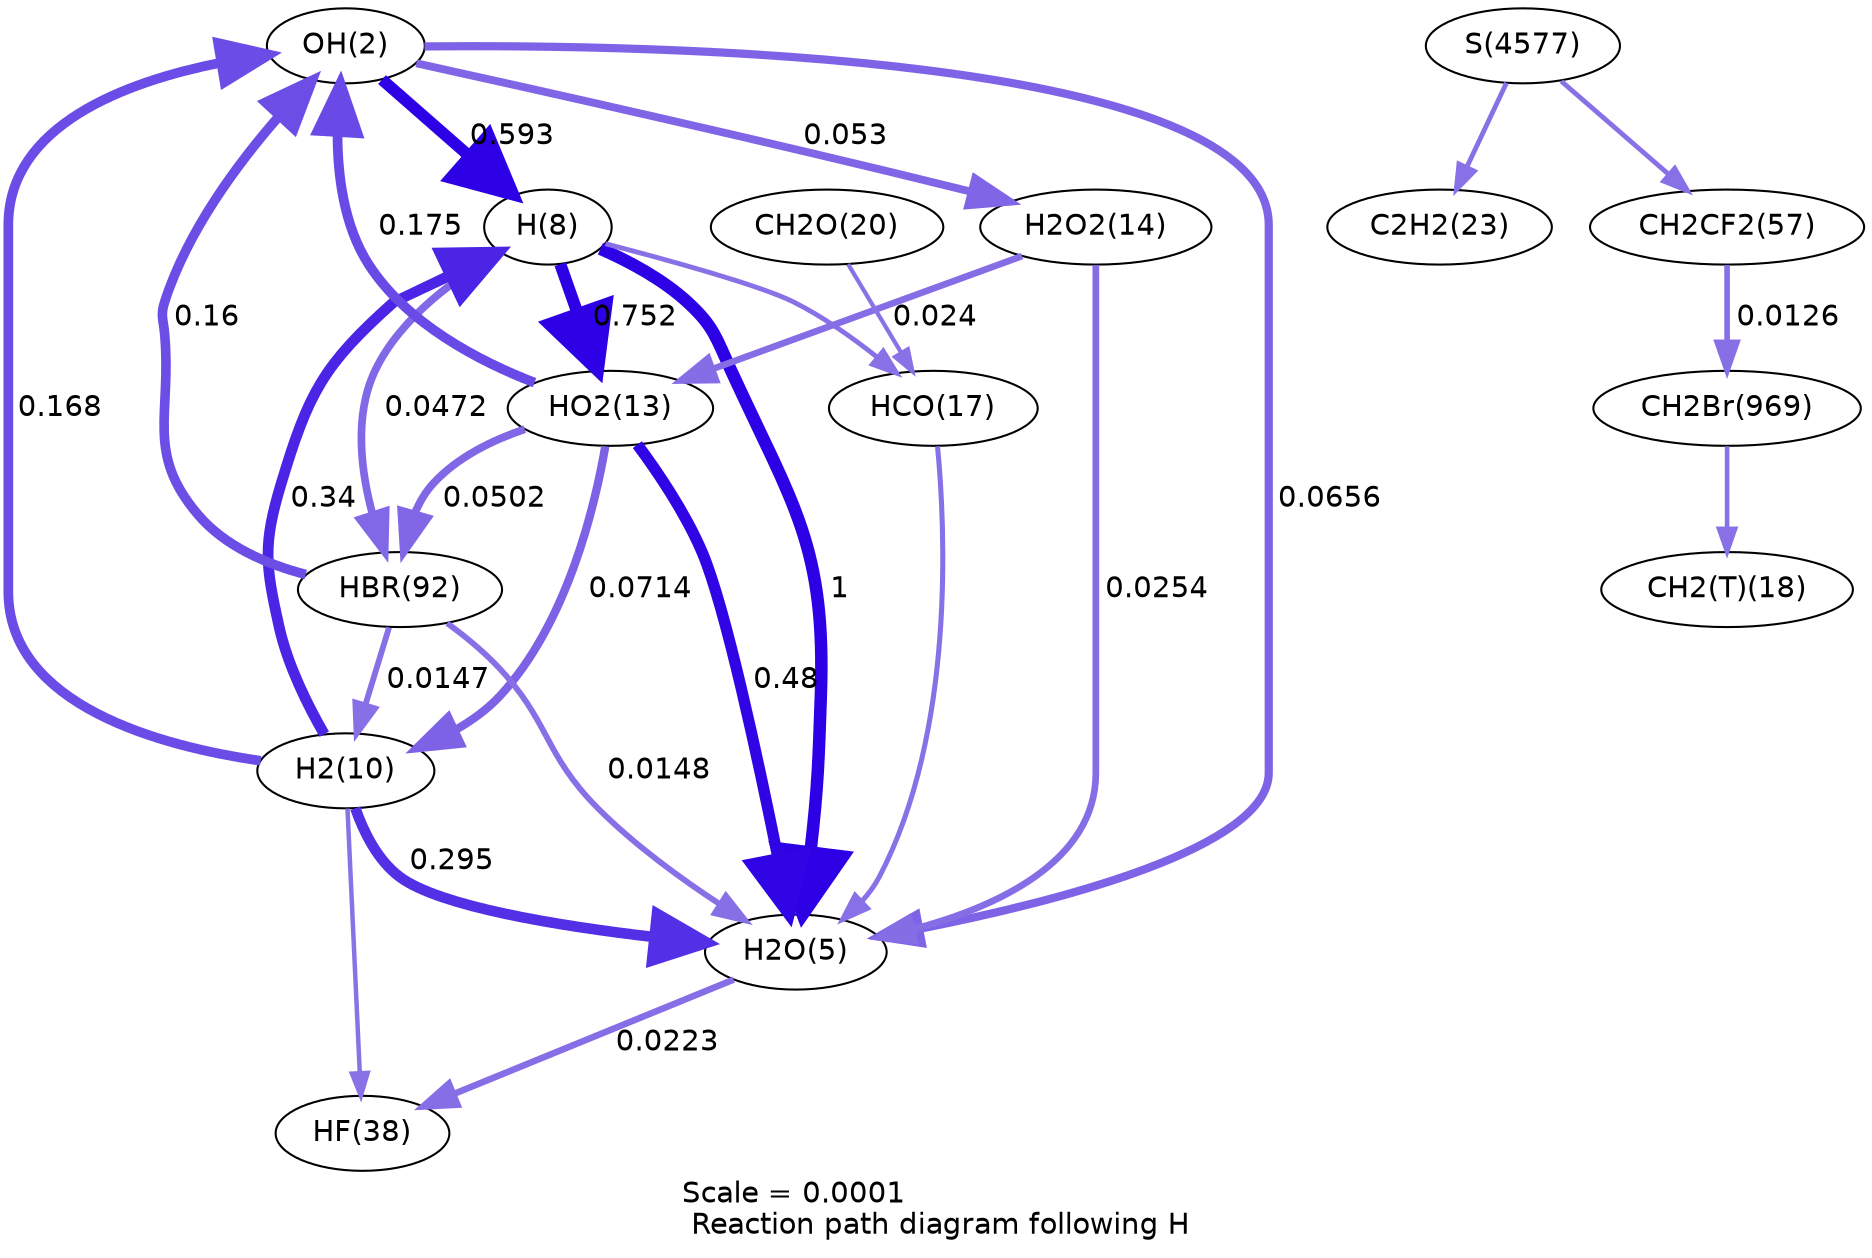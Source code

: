 digraph reaction_paths {
center=1;
s3 -> s9[fontname="Helvetica", penwidth=5.61, arrowsize=2.8, color="0.7, 1.09, 0.9"
, label=" 0.593"];
s11 -> s9[fontname="Helvetica", penwidth=5.19, arrowsize=2.59, color="0.7, 0.84, 0.9"
, label=" 0.34"];
s9 -> s6[fontname="Helvetica", penwidth=6, arrowsize=3, color="0.7, 1.5, 0.9"
, label=" 1"];
s9 -> s14[fontname="Helvetica", penwidth=5.78, arrowsize=2.89, color="0.7, 1.25, 0.9"
, label=" 0.752"];
s9 -> s18[fontname="Helvetica", penwidth=2.34, arrowsize=1.17, color="0.7, 0.508, 0.9"
];
s9 -> s50[fontname="Helvetica", penwidth=3.7, arrowsize=1.85, color="0.7, 0.547, 0.9"
, label=" 0.0472"];
s11 -> s3[fontname="Helvetica", penwidth=4.66, arrowsize=2.33, color="0.7, 0.668, 0.9"
, label=" 0.168"];
s3 -> s6[fontname="Helvetica", penwidth=3.94, arrowsize=1.97, color="0.7, 0.566, 0.9"
, label=" 0.0656"];
s14 -> s3[fontname="Helvetica", penwidth=4.68, arrowsize=2.34, color="0.7, 0.675, 0.9"
, label=" 0.175"];
s3 -> s15[fontname="Helvetica", penwidth=3.78, arrowsize=1.89, color="0.7, 0.553, 0.9"
, label=" 0.053"];
s50 -> s3[fontname="Helvetica", penwidth=4.62, arrowsize=2.31, color="0.7, 0.66, 0.9"
, label=" 0.16"];
s11 -> s6[fontname="Helvetica", penwidth=5.08, arrowsize=2.54, color="0.7, 0.795, 0.9"
, label=" 0.295"];
s14 -> s11[fontname="Helvetica", penwidth=4.01, arrowsize=2, color="0.7, 0.571, 0.9"
, label=" 0.0714"];
s50 -> s11[fontname="Helvetica", penwidth=2.81, arrowsize=1.41, color="0.7, 0.515, 0.9"
, label=" 0.0147"];
s11 -> s39[fontname="Helvetica", penwidth=2.15, arrowsize=1.08, color="0.7, 0.506, 0.9"
];
s14 -> s6[fontname="Helvetica", penwidth=5.45, arrowsize=2.72, color="0.7, 0.98, 0.9"
, label=" 0.48"];
s15 -> s6[fontname="Helvetica", penwidth=3.23, arrowsize=1.61, color="0.7, 0.525, 0.9"
, label=" 0.0254"];
s18 -> s6[fontname="Helvetica", penwidth=2.44, arrowsize=1.22, color="0.7, 0.509, 0.9"
];
s50 -> s6[fontname="Helvetica", penwidth=2.82, arrowsize=1.41, color="0.7, 0.515, 0.9"
, label=" 0.0148"];
s6 -> s39[fontname="Helvetica", penwidth=3.13, arrowsize=1.56, color="0.7, 0.522, 0.9"
, label=" 0.0223"];
s15 -> s14[fontname="Helvetica", penwidth=3.18, arrowsize=1.59, color="0.7, 0.524, 0.9"
, label=" 0.024"];
s14 -> s50[fontname="Helvetica", penwidth=3.74, arrowsize=1.87, color="0.7, 0.55, 0.9"
, label=" 0.0502"];
s21 -> s18[fontname="Helvetica", penwidth=2.04, arrowsize=1.02, color="0.7, 0.505, 0.9"
];
s95 -> s19[fontname="Helvetica", penwidth=2.2, arrowsize=1.1, color="0.7, 0.507, 0.9"
];
s124 -> s24[fontname="Helvetica", penwidth=2.32, arrowsize=1.16, color="0.7, 0.508, 0.9"
];
s46 -> s95[fontname="Helvetica", penwidth=2.7, arrowsize=1.35, color="0.7, 0.513, 0.9"
, label=" 0.0126"];
s124 -> s46[fontname="Helvetica", penwidth=2.32, arrowsize=1.16, color="0.7, 0.508, 0.9"
];
s3 [ fontname="Helvetica", label="OH(2)"];
s6 [ fontname="Helvetica", label="H2O(5)"];
s9 [ fontname="Helvetica", label="H(8)"];
s11 [ fontname="Helvetica", label="H2(10)"];
s14 [ fontname="Helvetica", label="HO2(13)"];
s15 [ fontname="Helvetica", label="H2O2(14)"];
s18 [ fontname="Helvetica", label="HCO(17)"];
s19 [ fontname="Helvetica", label="CH2(T)(18)"];
s21 [ fontname="Helvetica", label="CH2O(20)"];
s24 [ fontname="Helvetica", label="C2H2(23)"];
s39 [ fontname="Helvetica", label="HF(38)"];
s46 [ fontname="Helvetica", label="CH2CF2(57)"];
s50 [ fontname="Helvetica", label="HBR(92)"];
s95 [ fontname="Helvetica", label="CH2Br(969)"];
s124 [ fontname="Helvetica", label="S(4577)"];
 label = "Scale = 0.0001\l Reaction path diagram following H";
 fontname = "Helvetica";
}
